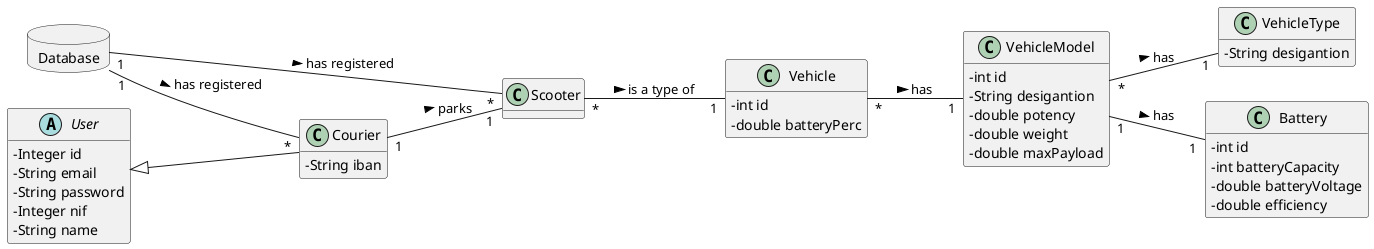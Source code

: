 @startuml
skinparam classAttributeIconSize 0
hide methods
left to right direction





database Database {

}

abstract class User{
-Integer id
-String email
-String password
-Integer nif
-String name
}

class Courier {
      -String iban
}


class VehicleModel{
  -int id
  -String desigantion
  -double potency
  -double weight
  -double maxPayload
}

class VehicleType{
  -String desigantion
}

class Vehicle{
  -int id
  -double batteryPerc
}

class Battery{
  -int id
  -int batteryCapacity
  -double batteryVoltage
  -double efficiency
}

class Courier extends User

Database "1" -- "*" Courier : has registered >
Database "1" -- "*" Scooter : has registered >
Courier "1" -- "1" Scooter : parks >
VehicleModel "1" -- "1" Battery : has >
VehicleModel "*" -- "1" VehicleType : has >
Scooter "*" -- "1" Vehicle : is a type of >
Vehicle "*" -- "1" VehicleModel : has >



@enduml